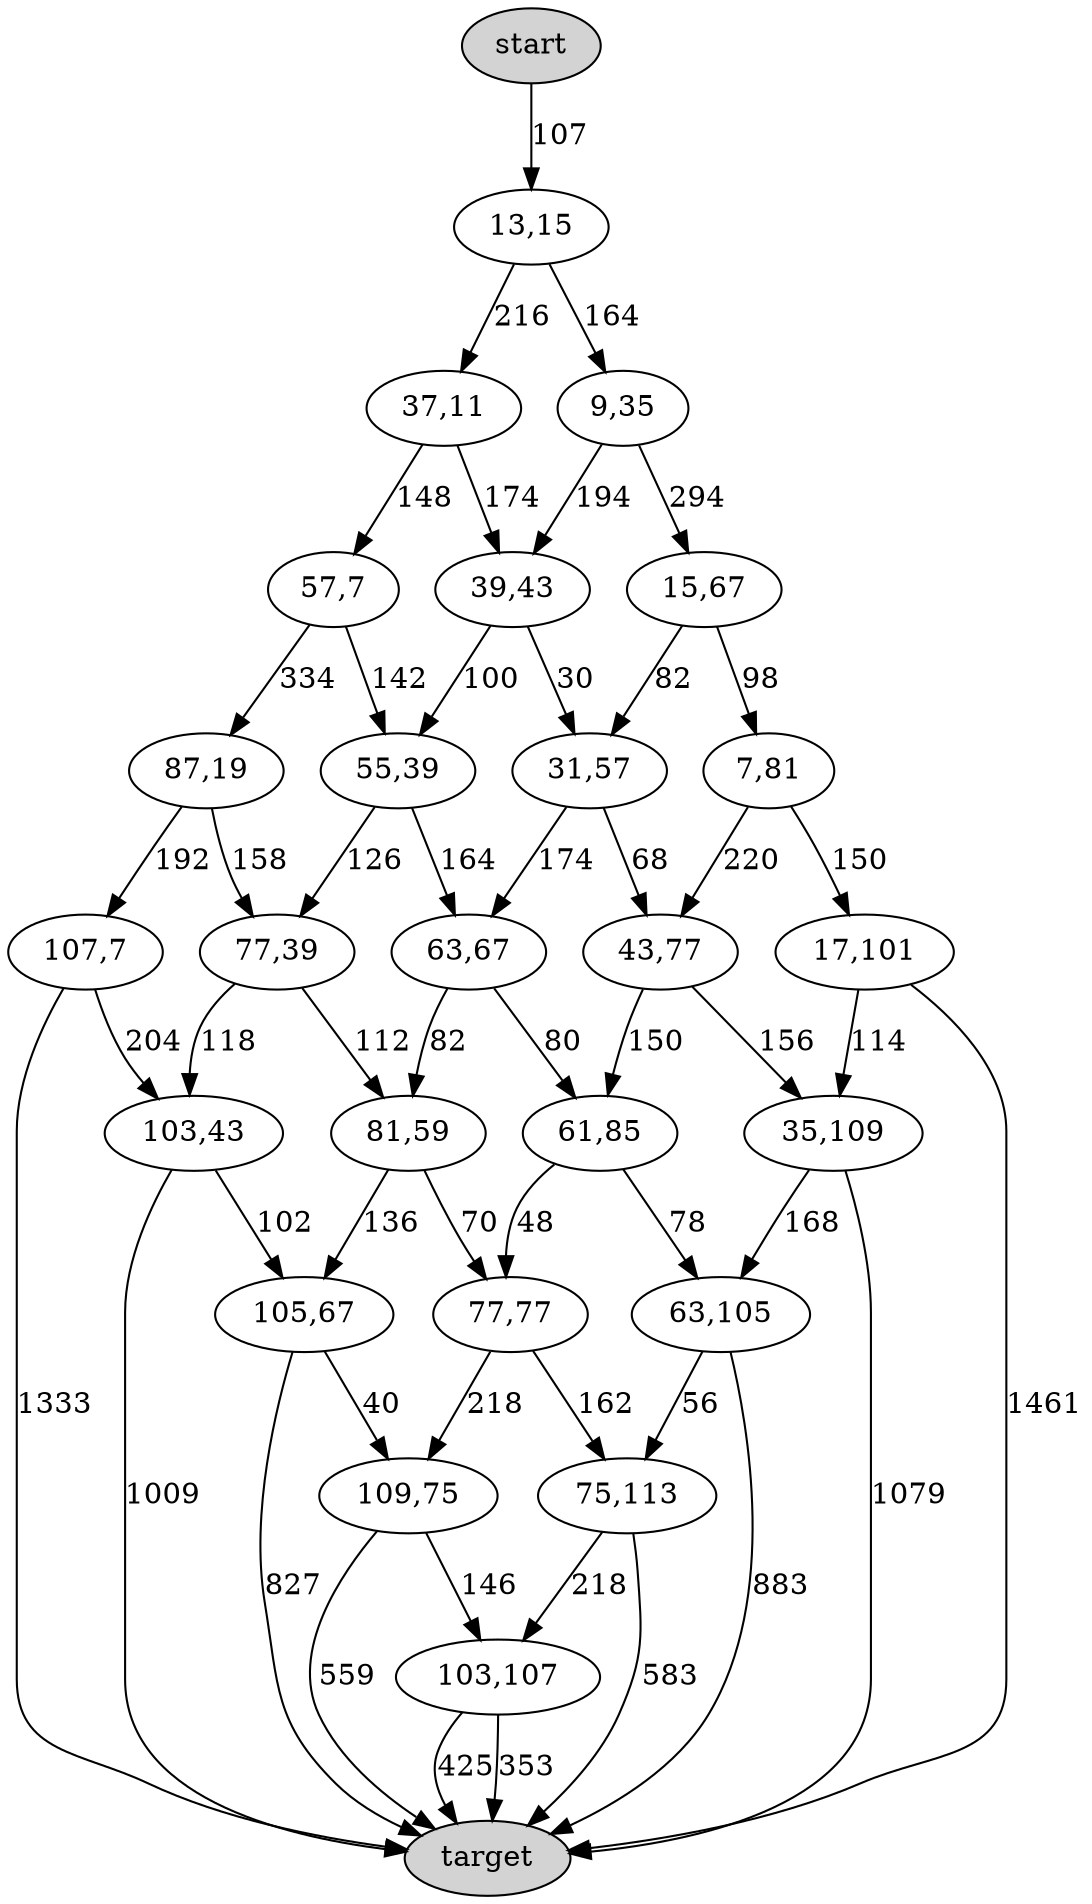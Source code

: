 digraph {
   node0 [label="15,67"]
   node0 -> node24 [label=82]
   node0 -> node19 [label=98]
   node1 [label="13,15"]
   node1 -> node7 [label=216]
   node1 -> node22 [label=164]
   node2 [label="81,59"]
   node2 -> node4 [label=136]
   node2 -> node5 [label=70]
   node3 [label="61,85"]
   node3 -> node5 [label=48]
   node3 -> node10 [label=78]
   node4 [label="105,67"]
   node4 -> target [label=827]
   node4 -> node11 [label=40]
   node5 [label="77,77"]
   node5 -> node11 [label=218]
   node5 -> node13 [label=162]
   node6 [label="57,7"]
   node6 -> node15 [label=334]
   node6 -> node18 [label=142]
   node7 [label="37,11"]
   node7 -> node6 [label=148]
   node7 -> node17 [label=174]
   node8 [label="103,43"]
   node8 -> target [label=1009]
   node8 -> node4 [label=102]
   node9 [label="35,109"]
   node9 -> node10 [label=168]
   node9 -> target [label=1079]
   node10 [label="63,105"]
   node10 -> node13 [label=56]
   node10 -> target [label=883]
   node11 [label="109,75"]
   node11 -> target [label=559]
   node11 -> node14 [label=146]
   node12 [label="43,77"]
   node12 -> node3 [label=150]
   node12 -> node9 [label=156]
   node13 [label="75,113"]
   node13 -> node14 [label=218]
   node13 -> target [label=583]
   node14 [label="103,107"]
   node14 -> target [label=425]
   node14 -> target [label=353]
   node15 [label="87,19"]
   node15 -> node23 [label=192]
   node15 -> node20 [label=158]
   node16 [label="17,101"]
   node16 -> node9 [label=114]
   node16 -> target [label=1461]
   node17 [label="39,43"]
   node17 -> node18 [label=100]
   node17 -> node24 [label=30]
   node18 [label="55,39"]
   node18 -> node20 [label=126]
   node18 -> node21 [label=164]
   node19 [label="7,81"]
   node19 -> node12 [label=220]
   node19 -> node16 [label=150]
   node20 [label="77,39"]
   node20 -> node8 [label=118]
   node20 -> node2 [label=112]
   node21 [label="63,67"]
   node21 -> node2 [label=82]
   node21 -> node3 [label=80]
   node22 [label="9,35"]
   node22 -> node17 [label=194]
   node22 -> node0 [label=294]
   node23 [label="107,7"]
   node23 -> target [label=1333]
   node23 -> node8 [label=204]
   node24 [label="31,57"]
   node24 -> node21 [label=174]
   node24 -> node12 [label=68]
   node25 [label="start" style=filled]
   node25 -> node1 [label=107]
   target [style=filled]
}
